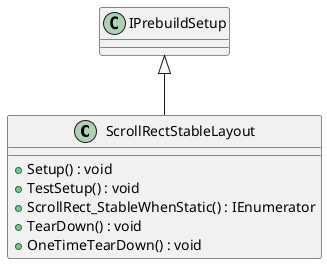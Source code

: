 @startuml
class ScrollRectStableLayout {
    + Setup() : void
    + TestSetup() : void
    + ScrollRect_StableWhenStatic() : IEnumerator
    + TearDown() : void
    + OneTimeTearDown() : void
}
IPrebuildSetup <|-- ScrollRectStableLayout
@enduml
